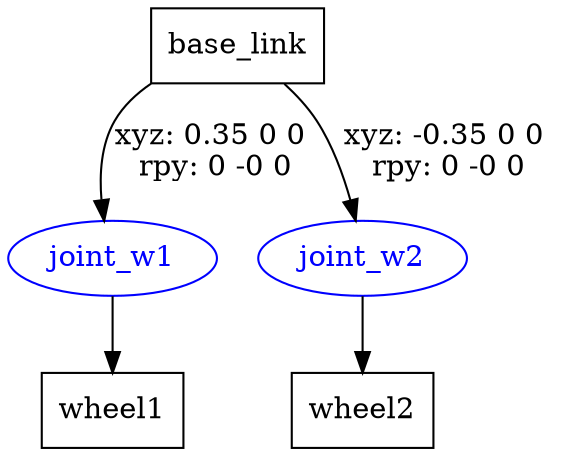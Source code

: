 digraph G {
node [shape=box];
"base_link" [label="base_link"];
"wheel1" [label="wheel1"];
"wheel2" [label="wheel2"];
node [shape=ellipse, color=blue, fontcolor=blue];
"base_link" -> "joint_w1" [label="xyz: 0.35 0 0 \nrpy: 0 -0 0"]
"joint_w1" -> "wheel1"
"base_link" -> "joint_w2" [label="xyz: -0.35 0 0 \nrpy: 0 -0 0"]
"joint_w2" -> "wheel2"
}
